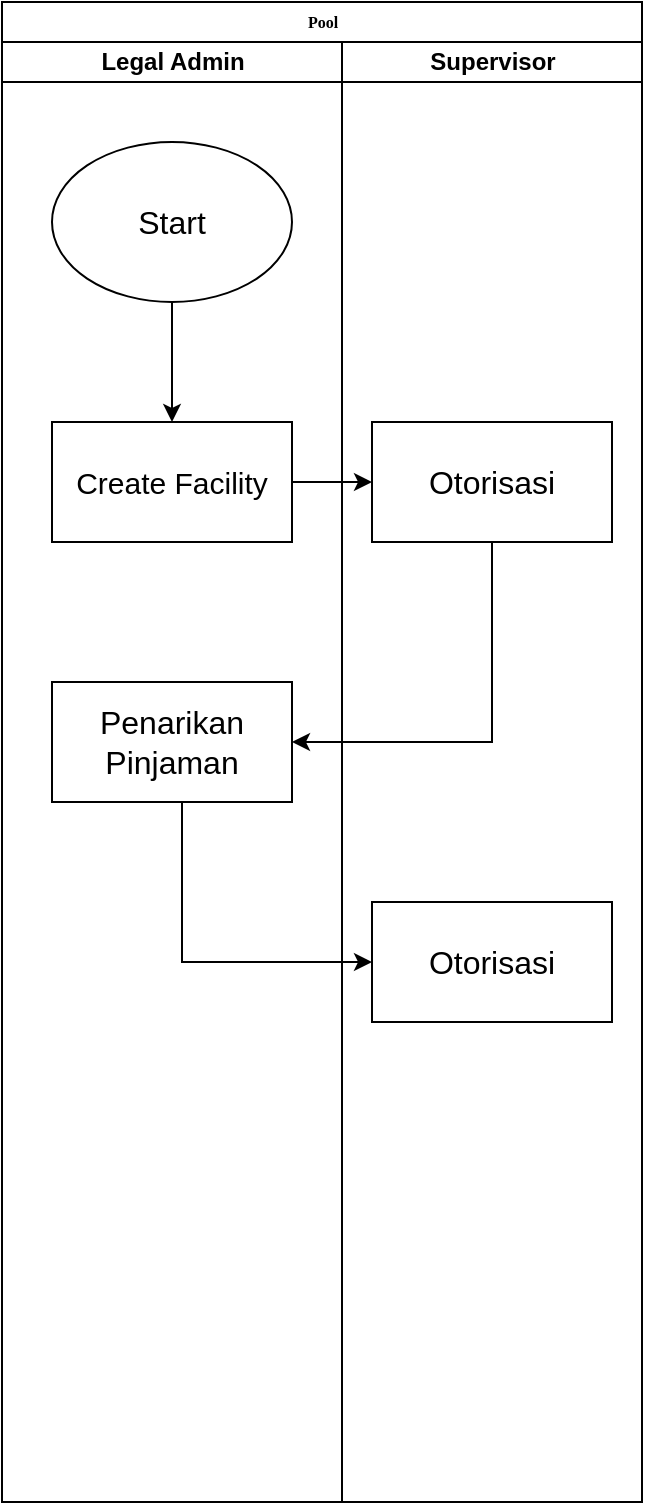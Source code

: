 <mxfile version="14.4.2" type="github">
  <diagram name="Page-1" id="74e2e168-ea6b-b213-b513-2b3c1d86103e">
    <mxGraphModel dx="965" dy="1389" grid="1" gridSize="10" guides="1" tooltips="1" connect="1" arrows="1" fold="1" page="1" pageScale="1" pageWidth="1100" pageHeight="850" background="#ffffff" math="0" shadow="0">
      <root>
        <mxCell id="0" />
        <mxCell id="1" parent="0" />
        <mxCell id="77e6c97f196da883-1" value="Pool" style="swimlane;html=1;childLayout=stackLayout;startSize=20;rounded=0;shadow=0;labelBackgroundColor=none;strokeWidth=1;fontFamily=Verdana;fontSize=8;align=center;" parent="1" vertex="1">
          <mxGeometry x="60" y="-310" width="320" height="750" as="geometry" />
        </mxCell>
        <mxCell id="77e6c97f196da883-2" value="Legal Admin" style="swimlane;html=1;startSize=20;" parent="77e6c97f196da883-1" vertex="1">
          <mxGeometry y="20" width="170" height="730" as="geometry" />
        </mxCell>
        <mxCell id="_4aI9F3NefhaHQNrKjVF-4" style="edgeStyle=orthogonalEdgeStyle;rounded=0;orthogonalLoop=1;jettySize=auto;html=1;entryX=0.5;entryY=0;entryDx=0;entryDy=0;" edge="1" parent="77e6c97f196da883-2" source="_4aI9F3NefhaHQNrKjVF-2">
          <mxGeometry relative="1" as="geometry">
            <mxPoint x="85" y="190" as="targetPoint" />
          </mxGeometry>
        </mxCell>
        <mxCell id="_4aI9F3NefhaHQNrKjVF-2" value="&lt;font style=&quot;font-size: 16px&quot;&gt;Start&lt;/font&gt;" style="ellipse;whiteSpace=wrap;html=1;" vertex="1" parent="77e6c97f196da883-2">
          <mxGeometry x="25" y="50" width="120" height="80" as="geometry" />
        </mxCell>
        <mxCell id="_4aI9F3NefhaHQNrKjVF-6" value="&lt;font style=&quot;font-size: 15px&quot;&gt;Create Facility&lt;/font&gt;" style="rounded=0;whiteSpace=wrap;html=1;" vertex="1" parent="77e6c97f196da883-2">
          <mxGeometry x="25" y="190" width="120" height="60" as="geometry" />
        </mxCell>
        <mxCell id="_4aI9F3NefhaHQNrKjVF-9" value="&lt;font style=&quot;font-size: 16px&quot;&gt;Penarikan Pinjaman&lt;/font&gt;" style="rounded=0;whiteSpace=wrap;html=1;" vertex="1" parent="77e6c97f196da883-2">
          <mxGeometry x="25" y="320" width="120" height="60" as="geometry" />
        </mxCell>
        <mxCell id="_4aI9F3NefhaHQNrKjVF-14" style="edgeStyle=orthogonalEdgeStyle;rounded=0;orthogonalLoop=1;jettySize=auto;html=1;exitX=0.5;exitY=1;exitDx=0;exitDy=0;" edge="1" parent="77e6c97f196da883-2" target="_4aI9F3NefhaHQNrKjVF-13">
          <mxGeometry relative="1" as="geometry">
            <mxPoint x="220" y="480" as="targetPoint" />
            <mxPoint x="90" y="380" as="sourcePoint" />
            <Array as="points">
              <mxPoint x="90" y="460" />
            </Array>
          </mxGeometry>
        </mxCell>
        <mxCell id="77e6c97f196da883-3" value="Supervisor" style="swimlane;html=1;startSize=20;" parent="77e6c97f196da883-1" vertex="1">
          <mxGeometry x="170" y="20" width="150" height="730" as="geometry" />
        </mxCell>
        <mxCell id="_4aI9F3NefhaHQNrKjVF-7" value="&lt;font style=&quot;font-size: 16px&quot;&gt;Otorisasi&lt;/font&gt;" style="rounded=0;whiteSpace=wrap;html=1;" vertex="1" parent="77e6c97f196da883-3">
          <mxGeometry x="15" y="190" width="120" height="60" as="geometry" />
        </mxCell>
        <mxCell id="_4aI9F3NefhaHQNrKjVF-11" style="edgeStyle=orthogonalEdgeStyle;rounded=0;orthogonalLoop=1;jettySize=auto;html=1;exitX=0.5;exitY=1;exitDx=0;exitDy=0;" edge="1" parent="77e6c97f196da883-3" source="_4aI9F3NefhaHQNrKjVF-7">
          <mxGeometry relative="1" as="geometry">
            <mxPoint x="-25" y="350" as="targetPoint" />
            <mxPoint x="70" y="270" as="sourcePoint" />
            <Array as="points">
              <mxPoint x="75" y="350" />
            </Array>
          </mxGeometry>
        </mxCell>
        <mxCell id="_4aI9F3NefhaHQNrKjVF-13" value="&lt;font style=&quot;font-size: 16px&quot;&gt;Otorisasi&lt;/font&gt;" style="rounded=0;whiteSpace=wrap;html=1;" vertex="1" parent="77e6c97f196da883-3">
          <mxGeometry x="15" y="430" width="120" height="60" as="geometry" />
        </mxCell>
        <mxCell id="_4aI9F3NefhaHQNrKjVF-8" style="edgeStyle=orthogonalEdgeStyle;rounded=0;orthogonalLoop=1;jettySize=auto;html=1;" edge="1" parent="77e6c97f196da883-1" source="_4aI9F3NefhaHQNrKjVF-6" target="_4aI9F3NefhaHQNrKjVF-7">
          <mxGeometry relative="1" as="geometry" />
        </mxCell>
      </root>
    </mxGraphModel>
  </diagram>
</mxfile>
